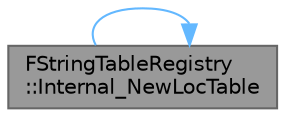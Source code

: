 digraph "FStringTableRegistry::Internal_NewLocTable"
{
 // INTERACTIVE_SVG=YES
 // LATEX_PDF_SIZE
  bgcolor="transparent";
  edge [fontname=Helvetica,fontsize=10,labelfontname=Helvetica,labelfontsize=10];
  node [fontname=Helvetica,fontsize=10,shape=box,height=0.2,width=0.4];
  rankdir="LR";
  Node1 [id="Node000001",label="FStringTableRegistry\l::Internal_NewLocTable",height=0.2,width=0.4,color="gray40", fillcolor="grey60", style="filled", fontcolor="black",tooltip="Internal function called by LOCTABLE_NEW to create and register a new FStringTable instance."];
  Node1 -> Node1 [id="edge1_Node000001_Node000001",color="steelblue1",style="solid",tooltip=" "];
}
